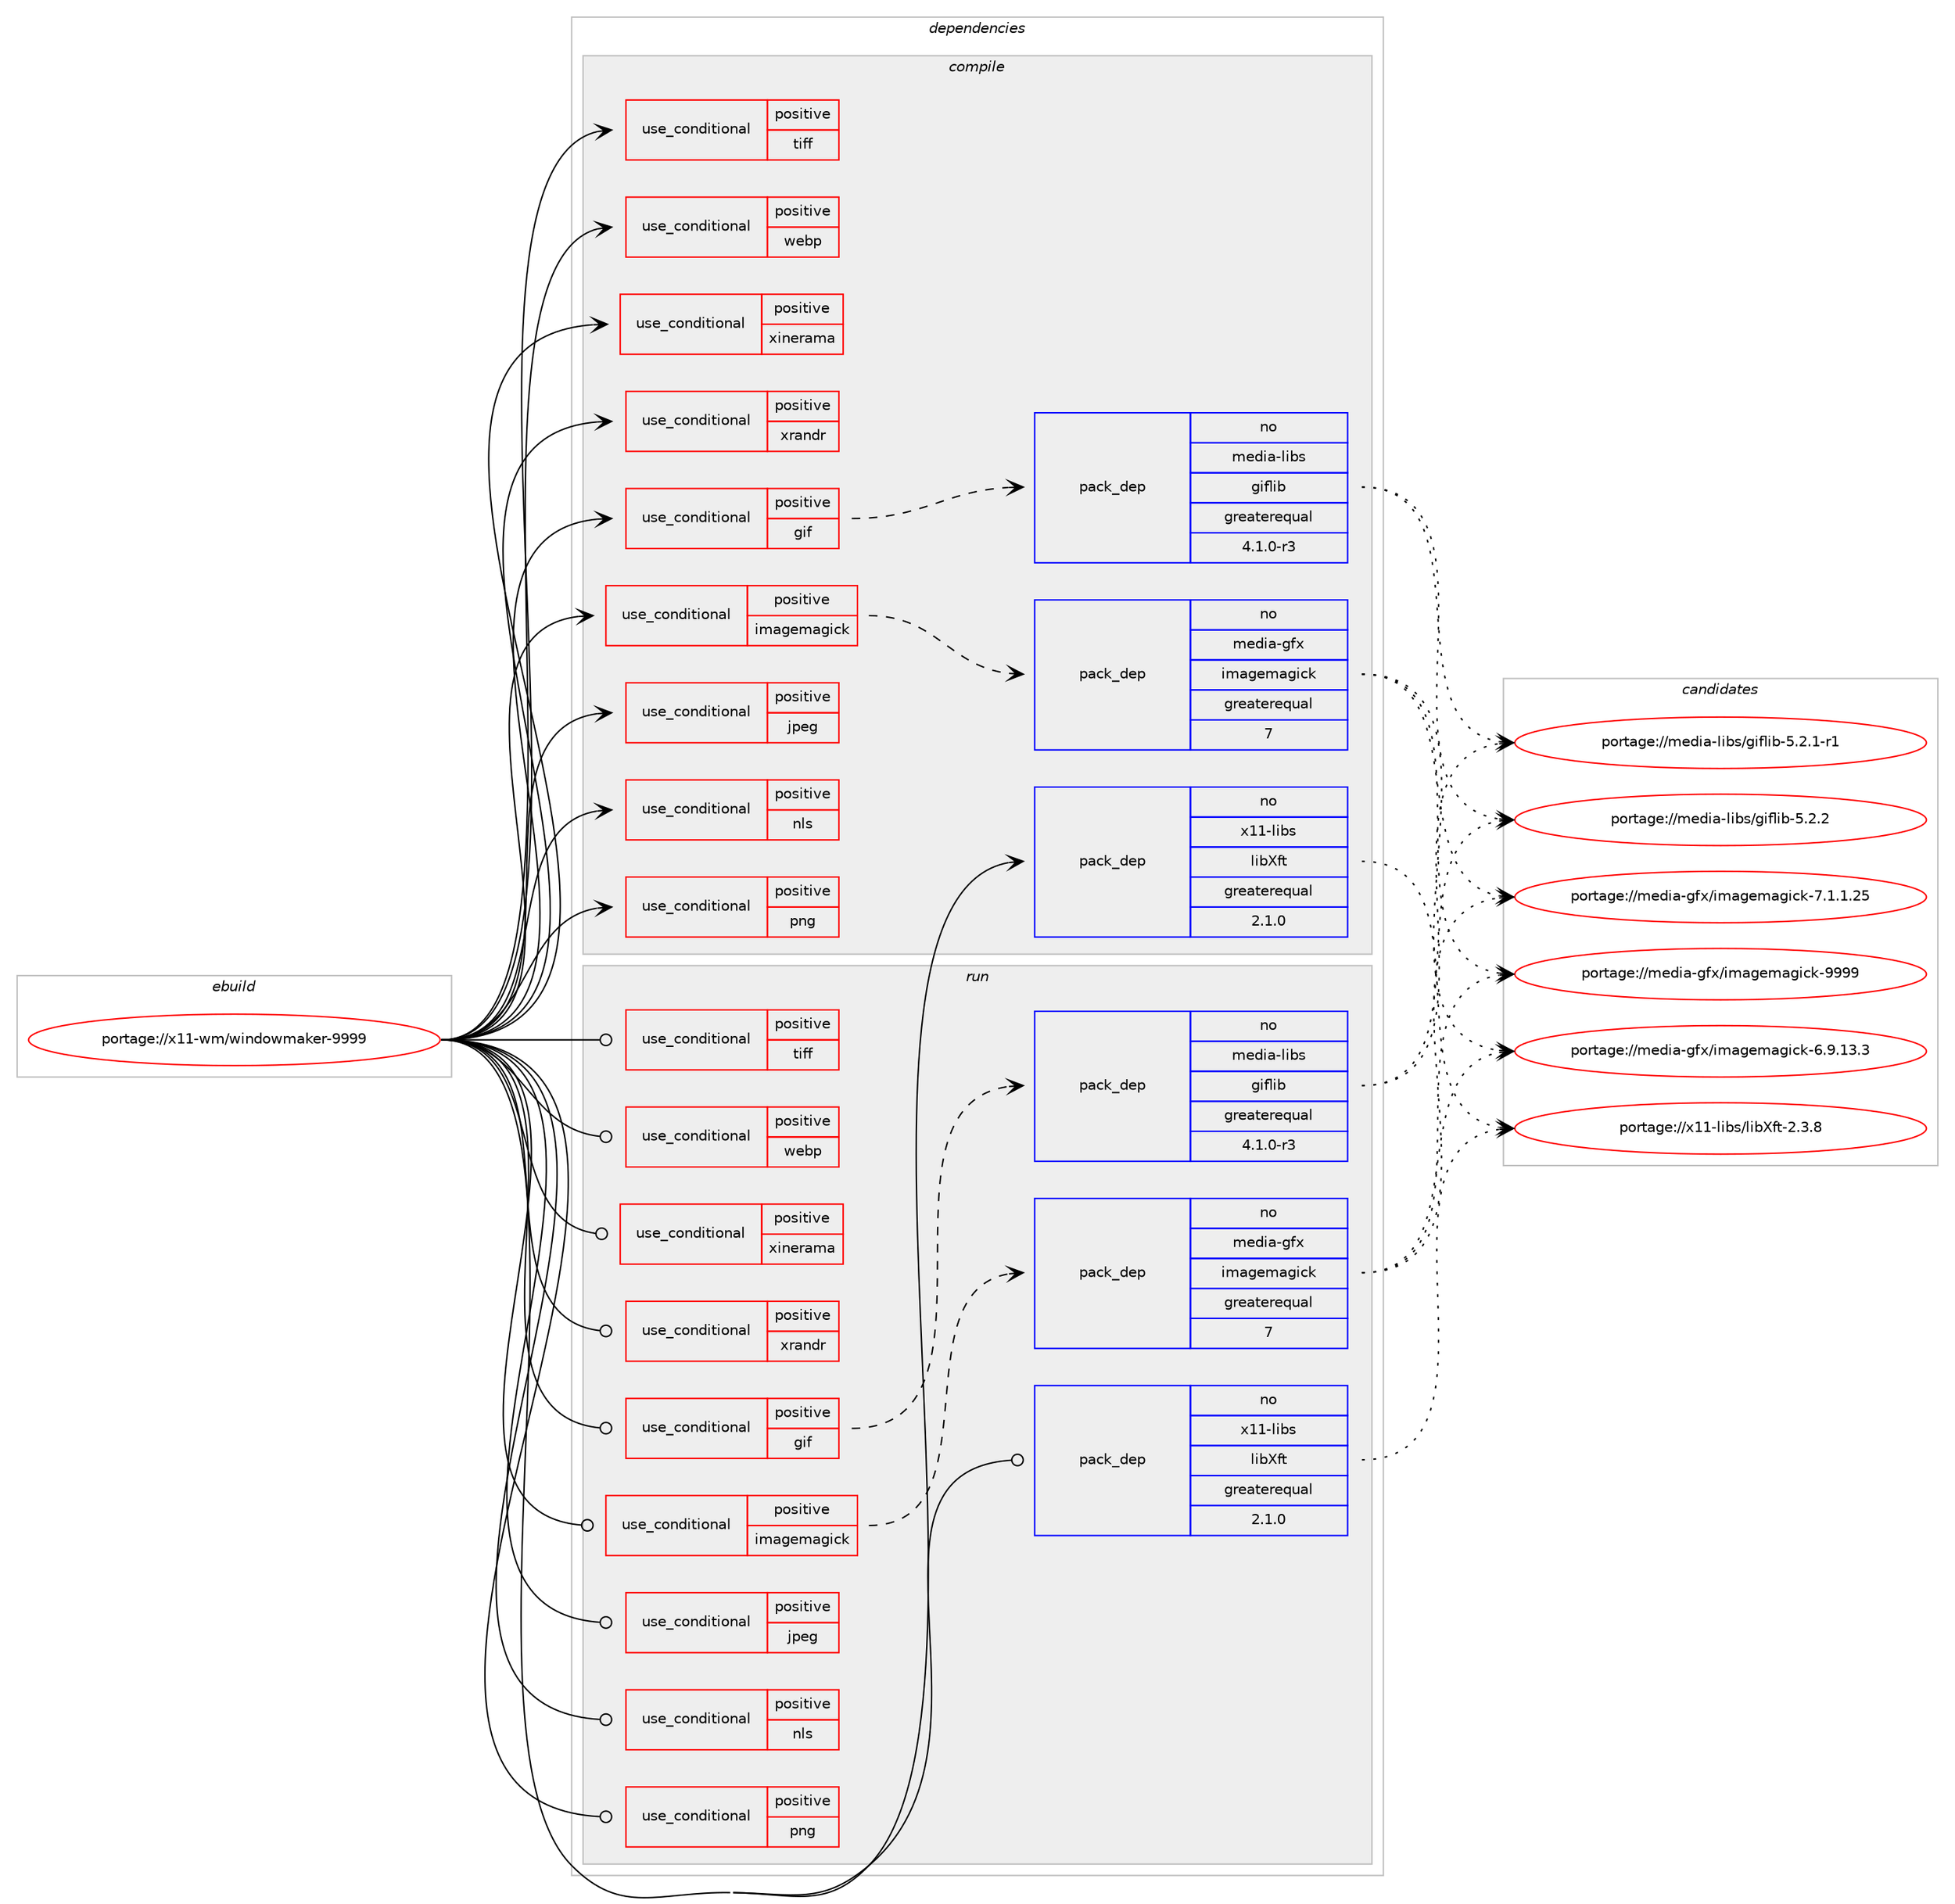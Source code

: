 digraph prolog {

# *************
# Graph options
# *************

newrank=true;
concentrate=true;
compound=true;
graph [rankdir=LR,fontname=Helvetica,fontsize=10,ranksep=1.5];#, ranksep=2.5, nodesep=0.2];
edge  [arrowhead=vee];
node  [fontname=Helvetica,fontsize=10];

# **********
# The ebuild
# **********

subgraph cluster_leftcol {
color=gray;
rank=same;
label=<<i>ebuild</i>>;
id [label="portage://x11-wm/windowmaker-9999", color=red, width=4, href="../x11-wm/windowmaker-9999.svg"];
}

# ****************
# The dependencies
# ****************

subgraph cluster_midcol {
color=gray;
label=<<i>dependencies</i>>;
subgraph cluster_compile {
fillcolor="#eeeeee";
style=filled;
label=<<i>compile</i>>;
subgraph cond121029 {
dependency232947 [label=<<TABLE BORDER="0" CELLBORDER="1" CELLSPACING="0" CELLPADDING="4"><TR><TD ROWSPAN="3" CELLPADDING="10">use_conditional</TD></TR><TR><TD>positive</TD></TR><TR><TD>gif</TD></TR></TABLE>>, shape=none, color=red];
subgraph pack108552 {
dependency232948 [label=<<TABLE BORDER="0" CELLBORDER="1" CELLSPACING="0" CELLPADDING="4" WIDTH="220"><TR><TD ROWSPAN="6" CELLPADDING="30">pack_dep</TD></TR><TR><TD WIDTH="110">no</TD></TR><TR><TD>media-libs</TD></TR><TR><TD>giflib</TD></TR><TR><TD>greaterequal</TD></TR><TR><TD>4.1.0-r3</TD></TR></TABLE>>, shape=none, color=blue];
}
dependency232947:e -> dependency232948:w [weight=20,style="dashed",arrowhead="vee"];
}
id:e -> dependency232947:w [weight=20,style="solid",arrowhead="vee"];
subgraph cond121030 {
dependency232949 [label=<<TABLE BORDER="0" CELLBORDER="1" CELLSPACING="0" CELLPADDING="4"><TR><TD ROWSPAN="3" CELLPADDING="10">use_conditional</TD></TR><TR><TD>positive</TD></TR><TR><TD>imagemagick</TD></TR></TABLE>>, shape=none, color=red];
subgraph pack108553 {
dependency232950 [label=<<TABLE BORDER="0" CELLBORDER="1" CELLSPACING="0" CELLPADDING="4" WIDTH="220"><TR><TD ROWSPAN="6" CELLPADDING="30">pack_dep</TD></TR><TR><TD WIDTH="110">no</TD></TR><TR><TD>media-gfx</TD></TR><TR><TD>imagemagick</TD></TR><TR><TD>greaterequal</TD></TR><TR><TD>7</TD></TR></TABLE>>, shape=none, color=blue];
}
dependency232949:e -> dependency232950:w [weight=20,style="dashed",arrowhead="vee"];
}
id:e -> dependency232949:w [weight=20,style="solid",arrowhead="vee"];
subgraph cond121031 {
dependency232951 [label=<<TABLE BORDER="0" CELLBORDER="1" CELLSPACING="0" CELLPADDING="4"><TR><TD ROWSPAN="3" CELLPADDING="10">use_conditional</TD></TR><TR><TD>positive</TD></TR><TR><TD>jpeg</TD></TR></TABLE>>, shape=none, color=red];
# *** BEGIN UNKNOWN DEPENDENCY TYPE (TODO) ***
# dependency232951 -> package_dependency(portage://x11-wm/windowmaker-9999,install,no,media-libs,libjpeg-turbo,none,[,,],any_same_slot,[])
# *** END UNKNOWN DEPENDENCY TYPE (TODO) ***

}
id:e -> dependency232951:w [weight=20,style="solid",arrowhead="vee"];
subgraph cond121032 {
dependency232952 [label=<<TABLE BORDER="0" CELLBORDER="1" CELLSPACING="0" CELLPADDING="4"><TR><TD ROWSPAN="3" CELLPADDING="10">use_conditional</TD></TR><TR><TD>positive</TD></TR><TR><TD>nls</TD></TR></TABLE>>, shape=none, color=red];
# *** BEGIN UNKNOWN DEPENDENCY TYPE (TODO) ***
# dependency232952 -> package_dependency(portage://x11-wm/windowmaker-9999,install,no,virtual,libintl,none,[,,],[],[])
# *** END UNKNOWN DEPENDENCY TYPE (TODO) ***

}
id:e -> dependency232952:w [weight=20,style="solid",arrowhead="vee"];
subgraph cond121033 {
dependency232953 [label=<<TABLE BORDER="0" CELLBORDER="1" CELLSPACING="0" CELLPADDING="4"><TR><TD ROWSPAN="3" CELLPADDING="10">use_conditional</TD></TR><TR><TD>positive</TD></TR><TR><TD>png</TD></TR></TABLE>>, shape=none, color=red];
# *** BEGIN UNKNOWN DEPENDENCY TYPE (TODO) ***
# dependency232953 -> package_dependency(portage://x11-wm/windowmaker-9999,install,no,media-libs,libpng,none,[,,],any_same_slot,[])
# *** END UNKNOWN DEPENDENCY TYPE (TODO) ***

}
id:e -> dependency232953:w [weight=20,style="solid",arrowhead="vee"];
subgraph cond121034 {
dependency232954 [label=<<TABLE BORDER="0" CELLBORDER="1" CELLSPACING="0" CELLPADDING="4"><TR><TD ROWSPAN="3" CELLPADDING="10">use_conditional</TD></TR><TR><TD>positive</TD></TR><TR><TD>tiff</TD></TR></TABLE>>, shape=none, color=red];
# *** BEGIN UNKNOWN DEPENDENCY TYPE (TODO) ***
# dependency232954 -> package_dependency(portage://x11-wm/windowmaker-9999,install,no,media-libs,tiff,none,[,,],any_same_slot,[])
# *** END UNKNOWN DEPENDENCY TYPE (TODO) ***

}
id:e -> dependency232954:w [weight=20,style="solid",arrowhead="vee"];
subgraph cond121035 {
dependency232955 [label=<<TABLE BORDER="0" CELLBORDER="1" CELLSPACING="0" CELLPADDING="4"><TR><TD ROWSPAN="3" CELLPADDING="10">use_conditional</TD></TR><TR><TD>positive</TD></TR><TR><TD>webp</TD></TR></TABLE>>, shape=none, color=red];
# *** BEGIN UNKNOWN DEPENDENCY TYPE (TODO) ***
# dependency232955 -> package_dependency(portage://x11-wm/windowmaker-9999,install,no,media-libs,libwebp,none,[,,],any_same_slot,[])
# *** END UNKNOWN DEPENDENCY TYPE (TODO) ***

}
id:e -> dependency232955:w [weight=20,style="solid",arrowhead="vee"];
subgraph cond121036 {
dependency232956 [label=<<TABLE BORDER="0" CELLBORDER="1" CELLSPACING="0" CELLPADDING="4"><TR><TD ROWSPAN="3" CELLPADDING="10">use_conditional</TD></TR><TR><TD>positive</TD></TR><TR><TD>xinerama</TD></TR></TABLE>>, shape=none, color=red];
# *** BEGIN UNKNOWN DEPENDENCY TYPE (TODO) ***
# dependency232956 -> package_dependency(portage://x11-wm/windowmaker-9999,install,no,x11-libs,libXinerama,none,[,,],[],[])
# *** END UNKNOWN DEPENDENCY TYPE (TODO) ***

}
id:e -> dependency232956:w [weight=20,style="solid",arrowhead="vee"];
subgraph cond121037 {
dependency232957 [label=<<TABLE BORDER="0" CELLBORDER="1" CELLSPACING="0" CELLPADDING="4"><TR><TD ROWSPAN="3" CELLPADDING="10">use_conditional</TD></TR><TR><TD>positive</TD></TR><TR><TD>xrandr</TD></TR></TABLE>>, shape=none, color=red];
# *** BEGIN UNKNOWN DEPENDENCY TYPE (TODO) ***
# dependency232957 -> package_dependency(portage://x11-wm/windowmaker-9999,install,no,x11-libs,libXrandr,none,[,,],[],[])
# *** END UNKNOWN DEPENDENCY TYPE (TODO) ***

}
id:e -> dependency232957:w [weight=20,style="solid",arrowhead="vee"];
# *** BEGIN UNKNOWN DEPENDENCY TYPE (TODO) ***
# id -> package_dependency(portage://x11-wm/windowmaker-9999,install,no,media-libs,fontconfig,none,[,,],[],[])
# *** END UNKNOWN DEPENDENCY TYPE (TODO) ***

subgraph pack108554 {
dependency232958 [label=<<TABLE BORDER="0" CELLBORDER="1" CELLSPACING="0" CELLPADDING="4" WIDTH="220"><TR><TD ROWSPAN="6" CELLPADDING="30">pack_dep</TD></TR><TR><TD WIDTH="110">no</TD></TR><TR><TD>x11-libs</TD></TR><TR><TD>libXft</TD></TR><TR><TD>greaterequal</TD></TR><TR><TD>2.1.0</TD></TR></TABLE>>, shape=none, color=blue];
}
id:e -> dependency232958:w [weight=20,style="solid",arrowhead="vee"];
# *** BEGIN UNKNOWN DEPENDENCY TYPE (TODO) ***
# id -> package_dependency(portage://x11-wm/windowmaker-9999,install,no,x11-libs,libXmu,none,[,,],[],[])
# *** END UNKNOWN DEPENDENCY TYPE (TODO) ***

# *** BEGIN UNKNOWN DEPENDENCY TYPE (TODO) ***
# id -> package_dependency(portage://x11-wm/windowmaker-9999,install,no,x11-libs,libXpm,none,[,,],[],[])
# *** END UNKNOWN DEPENDENCY TYPE (TODO) ***

# *** BEGIN UNKNOWN DEPENDENCY TYPE (TODO) ***
# id -> package_dependency(portage://x11-wm/windowmaker-9999,install,no,x11-libs,libXt,none,[,,],[],[])
# *** END UNKNOWN DEPENDENCY TYPE (TODO) ***

# *** BEGIN UNKNOWN DEPENDENCY TYPE (TODO) ***
# id -> package_dependency(portage://x11-wm/windowmaker-9999,install,no,x11-libs,libXv,none,[,,],[],[])
# *** END UNKNOWN DEPENDENCY TYPE (TODO) ***

}
subgraph cluster_compileandrun {
fillcolor="#eeeeee";
style=filled;
label=<<i>compile and run</i>>;
}
subgraph cluster_run {
fillcolor="#eeeeee";
style=filled;
label=<<i>run</i>>;
subgraph cond121038 {
dependency232959 [label=<<TABLE BORDER="0" CELLBORDER="1" CELLSPACING="0" CELLPADDING="4"><TR><TD ROWSPAN="3" CELLPADDING="10">use_conditional</TD></TR><TR><TD>positive</TD></TR><TR><TD>gif</TD></TR></TABLE>>, shape=none, color=red];
subgraph pack108555 {
dependency232960 [label=<<TABLE BORDER="0" CELLBORDER="1" CELLSPACING="0" CELLPADDING="4" WIDTH="220"><TR><TD ROWSPAN="6" CELLPADDING="30">pack_dep</TD></TR><TR><TD WIDTH="110">no</TD></TR><TR><TD>media-libs</TD></TR><TR><TD>giflib</TD></TR><TR><TD>greaterequal</TD></TR><TR><TD>4.1.0-r3</TD></TR></TABLE>>, shape=none, color=blue];
}
dependency232959:e -> dependency232960:w [weight=20,style="dashed",arrowhead="vee"];
}
id:e -> dependency232959:w [weight=20,style="solid",arrowhead="odot"];
subgraph cond121039 {
dependency232961 [label=<<TABLE BORDER="0" CELLBORDER="1" CELLSPACING="0" CELLPADDING="4"><TR><TD ROWSPAN="3" CELLPADDING="10">use_conditional</TD></TR><TR><TD>positive</TD></TR><TR><TD>imagemagick</TD></TR></TABLE>>, shape=none, color=red];
subgraph pack108556 {
dependency232962 [label=<<TABLE BORDER="0" CELLBORDER="1" CELLSPACING="0" CELLPADDING="4" WIDTH="220"><TR><TD ROWSPAN="6" CELLPADDING="30">pack_dep</TD></TR><TR><TD WIDTH="110">no</TD></TR><TR><TD>media-gfx</TD></TR><TR><TD>imagemagick</TD></TR><TR><TD>greaterequal</TD></TR><TR><TD>7</TD></TR></TABLE>>, shape=none, color=blue];
}
dependency232961:e -> dependency232962:w [weight=20,style="dashed",arrowhead="vee"];
}
id:e -> dependency232961:w [weight=20,style="solid",arrowhead="odot"];
subgraph cond121040 {
dependency232963 [label=<<TABLE BORDER="0" CELLBORDER="1" CELLSPACING="0" CELLPADDING="4"><TR><TD ROWSPAN="3" CELLPADDING="10">use_conditional</TD></TR><TR><TD>positive</TD></TR><TR><TD>jpeg</TD></TR></TABLE>>, shape=none, color=red];
# *** BEGIN UNKNOWN DEPENDENCY TYPE (TODO) ***
# dependency232963 -> package_dependency(portage://x11-wm/windowmaker-9999,run,no,media-libs,libjpeg-turbo,none,[,,],any_same_slot,[])
# *** END UNKNOWN DEPENDENCY TYPE (TODO) ***

}
id:e -> dependency232963:w [weight=20,style="solid",arrowhead="odot"];
subgraph cond121041 {
dependency232964 [label=<<TABLE BORDER="0" CELLBORDER="1" CELLSPACING="0" CELLPADDING="4"><TR><TD ROWSPAN="3" CELLPADDING="10">use_conditional</TD></TR><TR><TD>positive</TD></TR><TR><TD>nls</TD></TR></TABLE>>, shape=none, color=red];
# *** BEGIN UNKNOWN DEPENDENCY TYPE (TODO) ***
# dependency232964 -> package_dependency(portage://x11-wm/windowmaker-9999,run,no,virtual,libintl,none,[,,],[],[])
# *** END UNKNOWN DEPENDENCY TYPE (TODO) ***

}
id:e -> dependency232964:w [weight=20,style="solid",arrowhead="odot"];
subgraph cond121042 {
dependency232965 [label=<<TABLE BORDER="0" CELLBORDER="1" CELLSPACING="0" CELLPADDING="4"><TR><TD ROWSPAN="3" CELLPADDING="10">use_conditional</TD></TR><TR><TD>positive</TD></TR><TR><TD>png</TD></TR></TABLE>>, shape=none, color=red];
# *** BEGIN UNKNOWN DEPENDENCY TYPE (TODO) ***
# dependency232965 -> package_dependency(portage://x11-wm/windowmaker-9999,run,no,media-libs,libpng,none,[,,],any_same_slot,[])
# *** END UNKNOWN DEPENDENCY TYPE (TODO) ***

}
id:e -> dependency232965:w [weight=20,style="solid",arrowhead="odot"];
subgraph cond121043 {
dependency232966 [label=<<TABLE BORDER="0" CELLBORDER="1" CELLSPACING="0" CELLPADDING="4"><TR><TD ROWSPAN="3" CELLPADDING="10">use_conditional</TD></TR><TR><TD>positive</TD></TR><TR><TD>tiff</TD></TR></TABLE>>, shape=none, color=red];
# *** BEGIN UNKNOWN DEPENDENCY TYPE (TODO) ***
# dependency232966 -> package_dependency(portage://x11-wm/windowmaker-9999,run,no,media-libs,tiff,none,[,,],any_same_slot,[])
# *** END UNKNOWN DEPENDENCY TYPE (TODO) ***

}
id:e -> dependency232966:w [weight=20,style="solid",arrowhead="odot"];
subgraph cond121044 {
dependency232967 [label=<<TABLE BORDER="0" CELLBORDER="1" CELLSPACING="0" CELLPADDING="4"><TR><TD ROWSPAN="3" CELLPADDING="10">use_conditional</TD></TR><TR><TD>positive</TD></TR><TR><TD>webp</TD></TR></TABLE>>, shape=none, color=red];
# *** BEGIN UNKNOWN DEPENDENCY TYPE (TODO) ***
# dependency232967 -> package_dependency(portage://x11-wm/windowmaker-9999,run,no,media-libs,libwebp,none,[,,],any_same_slot,[])
# *** END UNKNOWN DEPENDENCY TYPE (TODO) ***

}
id:e -> dependency232967:w [weight=20,style="solid",arrowhead="odot"];
subgraph cond121045 {
dependency232968 [label=<<TABLE BORDER="0" CELLBORDER="1" CELLSPACING="0" CELLPADDING="4"><TR><TD ROWSPAN="3" CELLPADDING="10">use_conditional</TD></TR><TR><TD>positive</TD></TR><TR><TD>xinerama</TD></TR></TABLE>>, shape=none, color=red];
# *** BEGIN UNKNOWN DEPENDENCY TYPE (TODO) ***
# dependency232968 -> package_dependency(portage://x11-wm/windowmaker-9999,run,no,x11-libs,libXinerama,none,[,,],[],[])
# *** END UNKNOWN DEPENDENCY TYPE (TODO) ***

}
id:e -> dependency232968:w [weight=20,style="solid",arrowhead="odot"];
subgraph cond121046 {
dependency232969 [label=<<TABLE BORDER="0" CELLBORDER="1" CELLSPACING="0" CELLPADDING="4"><TR><TD ROWSPAN="3" CELLPADDING="10">use_conditional</TD></TR><TR><TD>positive</TD></TR><TR><TD>xrandr</TD></TR></TABLE>>, shape=none, color=red];
# *** BEGIN UNKNOWN DEPENDENCY TYPE (TODO) ***
# dependency232969 -> package_dependency(portage://x11-wm/windowmaker-9999,run,no,x11-libs,libXrandr,none,[,,],[],[])
# *** END UNKNOWN DEPENDENCY TYPE (TODO) ***

}
id:e -> dependency232969:w [weight=20,style="solid",arrowhead="odot"];
# *** BEGIN UNKNOWN DEPENDENCY TYPE (TODO) ***
# id -> package_dependency(portage://x11-wm/windowmaker-9999,run,no,media-libs,fontconfig,none,[,,],[],[])
# *** END UNKNOWN DEPENDENCY TYPE (TODO) ***

subgraph pack108557 {
dependency232970 [label=<<TABLE BORDER="0" CELLBORDER="1" CELLSPACING="0" CELLPADDING="4" WIDTH="220"><TR><TD ROWSPAN="6" CELLPADDING="30">pack_dep</TD></TR><TR><TD WIDTH="110">no</TD></TR><TR><TD>x11-libs</TD></TR><TR><TD>libXft</TD></TR><TR><TD>greaterequal</TD></TR><TR><TD>2.1.0</TD></TR></TABLE>>, shape=none, color=blue];
}
id:e -> dependency232970:w [weight=20,style="solid",arrowhead="odot"];
# *** BEGIN UNKNOWN DEPENDENCY TYPE (TODO) ***
# id -> package_dependency(portage://x11-wm/windowmaker-9999,run,no,x11-libs,libXmu,none,[,,],[],[])
# *** END UNKNOWN DEPENDENCY TYPE (TODO) ***

# *** BEGIN UNKNOWN DEPENDENCY TYPE (TODO) ***
# id -> package_dependency(portage://x11-wm/windowmaker-9999,run,no,x11-libs,libXpm,none,[,,],[],[])
# *** END UNKNOWN DEPENDENCY TYPE (TODO) ***

# *** BEGIN UNKNOWN DEPENDENCY TYPE (TODO) ***
# id -> package_dependency(portage://x11-wm/windowmaker-9999,run,no,x11-libs,libXt,none,[,,],[],[])
# *** END UNKNOWN DEPENDENCY TYPE (TODO) ***

# *** BEGIN UNKNOWN DEPENDENCY TYPE (TODO) ***
# id -> package_dependency(portage://x11-wm/windowmaker-9999,run,no,x11-libs,libXv,none,[,,],[],[])
# *** END UNKNOWN DEPENDENCY TYPE (TODO) ***

}
}

# **************
# The candidates
# **************

subgraph cluster_choices {
rank=same;
color=gray;
label=<<i>candidates</i>>;

subgraph choice108552 {
color=black;
nodesep=1;
choice10910110010597451081059811547103105102108105984553465046494511449 [label="portage://media-libs/giflib-5.2.1-r1", color=red, width=4,href="../media-libs/giflib-5.2.1-r1.svg"];
choice1091011001059745108105981154710310510210810598455346504650 [label="portage://media-libs/giflib-5.2.2", color=red, width=4,href="../media-libs/giflib-5.2.2.svg"];
dependency232948:e -> choice10910110010597451081059811547103105102108105984553465046494511449:w [style=dotted,weight="100"];
dependency232948:e -> choice1091011001059745108105981154710310510210810598455346504650:w [style=dotted,weight="100"];
}
subgraph choice108553 {
color=black;
nodesep=1;
choice109101100105974510310212047105109971031011099710310599107455446574649514651 [label="portage://media-gfx/imagemagick-6.9.13.3", color=red, width=4,href="../media-gfx/imagemagick-6.9.13.3.svg"];
choice109101100105974510310212047105109971031011099710310599107455546494649465053 [label="portage://media-gfx/imagemagick-7.1.1.25", color=red, width=4,href="../media-gfx/imagemagick-7.1.1.25.svg"];
choice1091011001059745103102120471051099710310110997103105991074557575757 [label="portage://media-gfx/imagemagick-9999", color=red, width=4,href="../media-gfx/imagemagick-9999.svg"];
dependency232950:e -> choice109101100105974510310212047105109971031011099710310599107455446574649514651:w [style=dotted,weight="100"];
dependency232950:e -> choice109101100105974510310212047105109971031011099710310599107455546494649465053:w [style=dotted,weight="100"];
dependency232950:e -> choice1091011001059745103102120471051099710310110997103105991074557575757:w [style=dotted,weight="100"];
}
subgraph choice108554 {
color=black;
nodesep=1;
choice12049494510810598115471081059888102116455046514656 [label="portage://x11-libs/libXft-2.3.8", color=red, width=4,href="../x11-libs/libXft-2.3.8.svg"];
dependency232958:e -> choice12049494510810598115471081059888102116455046514656:w [style=dotted,weight="100"];
}
subgraph choice108555 {
color=black;
nodesep=1;
choice10910110010597451081059811547103105102108105984553465046494511449 [label="portage://media-libs/giflib-5.2.1-r1", color=red, width=4,href="../media-libs/giflib-5.2.1-r1.svg"];
choice1091011001059745108105981154710310510210810598455346504650 [label="portage://media-libs/giflib-5.2.2", color=red, width=4,href="../media-libs/giflib-5.2.2.svg"];
dependency232960:e -> choice10910110010597451081059811547103105102108105984553465046494511449:w [style=dotted,weight="100"];
dependency232960:e -> choice1091011001059745108105981154710310510210810598455346504650:w [style=dotted,weight="100"];
}
subgraph choice108556 {
color=black;
nodesep=1;
choice109101100105974510310212047105109971031011099710310599107455446574649514651 [label="portage://media-gfx/imagemagick-6.9.13.3", color=red, width=4,href="../media-gfx/imagemagick-6.9.13.3.svg"];
choice109101100105974510310212047105109971031011099710310599107455546494649465053 [label="portage://media-gfx/imagemagick-7.1.1.25", color=red, width=4,href="../media-gfx/imagemagick-7.1.1.25.svg"];
choice1091011001059745103102120471051099710310110997103105991074557575757 [label="portage://media-gfx/imagemagick-9999", color=red, width=4,href="../media-gfx/imagemagick-9999.svg"];
dependency232962:e -> choice109101100105974510310212047105109971031011099710310599107455446574649514651:w [style=dotted,weight="100"];
dependency232962:e -> choice109101100105974510310212047105109971031011099710310599107455546494649465053:w [style=dotted,weight="100"];
dependency232962:e -> choice1091011001059745103102120471051099710310110997103105991074557575757:w [style=dotted,weight="100"];
}
subgraph choice108557 {
color=black;
nodesep=1;
choice12049494510810598115471081059888102116455046514656 [label="portage://x11-libs/libXft-2.3.8", color=red, width=4,href="../x11-libs/libXft-2.3.8.svg"];
dependency232970:e -> choice12049494510810598115471081059888102116455046514656:w [style=dotted,weight="100"];
}
}

}
